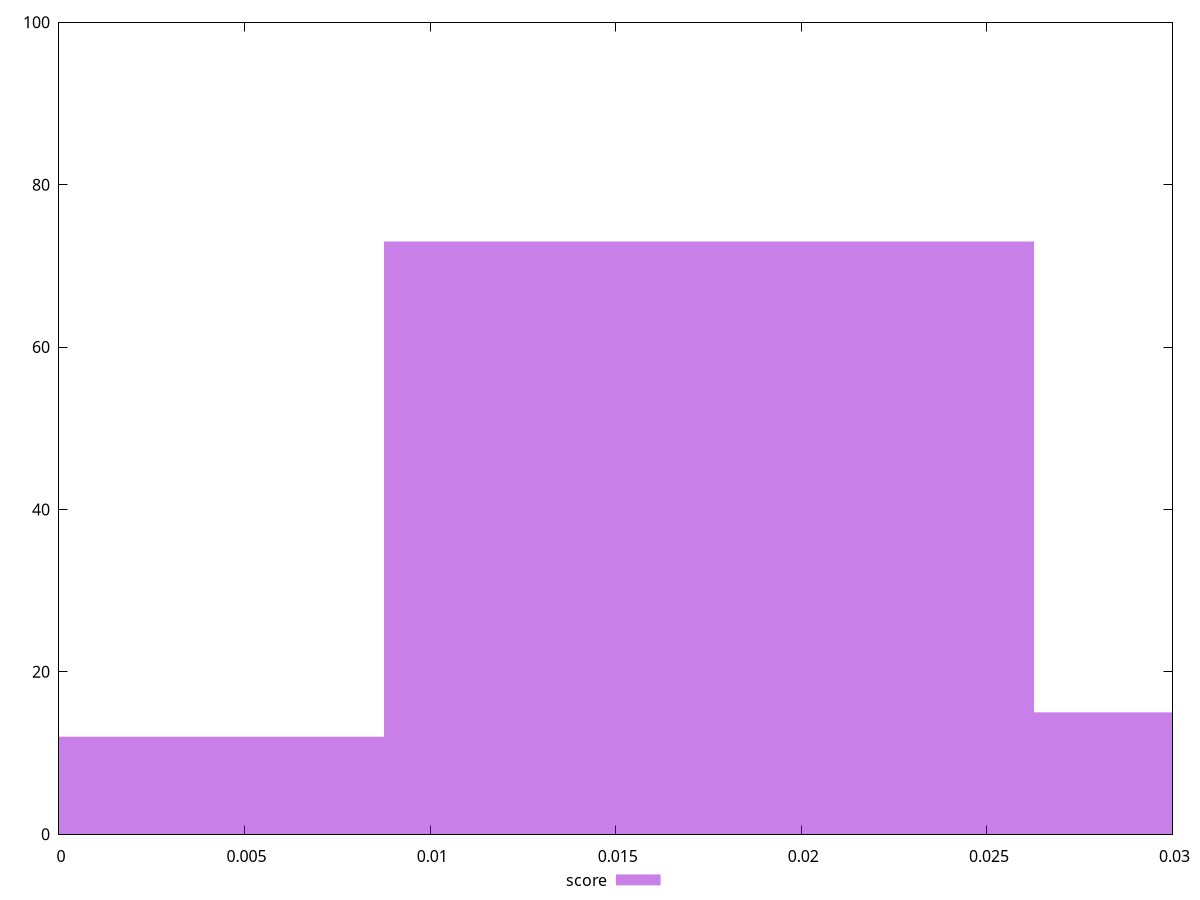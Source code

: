 reset

$score <<EOF
0.017513120933689296 73
0.03502624186737859 15
0 12
EOF

set key outside below
set boxwidth 0.017513120933689296
set xrange [0:0.03]
set yrange [0:100]
set trange [0:100]
set style fill transparent solid 0.5 noborder
set terminal svg size 640, 490 enhanced background rgb 'white'
set output "report_00013_2021-02-09T12-04-24.940Z/cumulative-layout-shift/samples/pages+cached+noadtech/score/histogram.svg"

plot $score title "score" with boxes

reset

